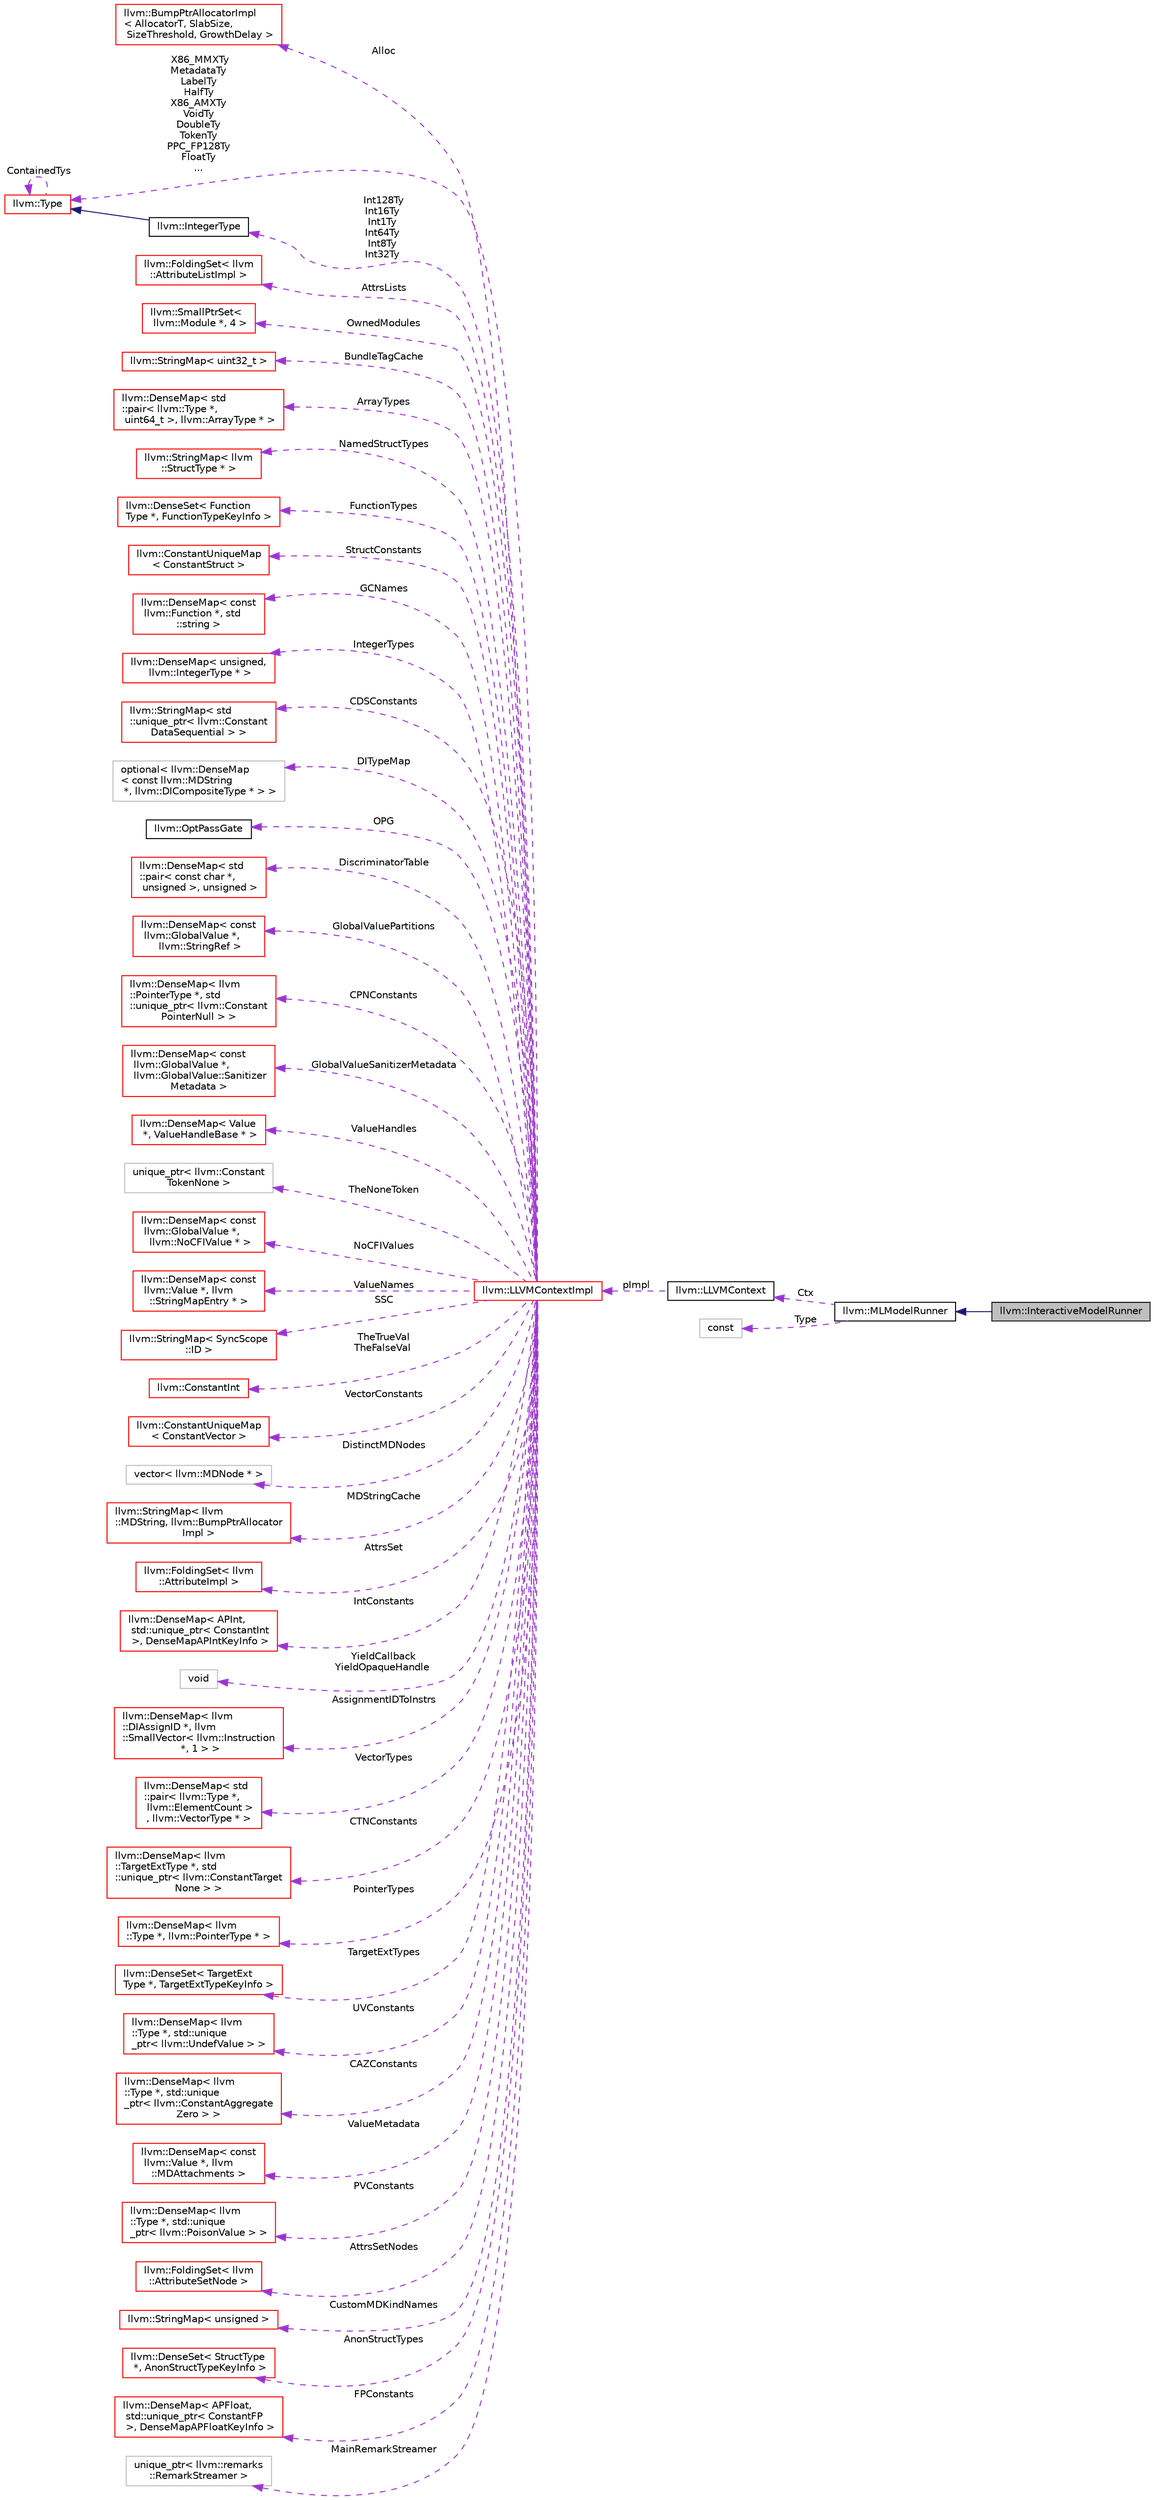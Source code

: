digraph "llvm::InteractiveModelRunner"
{
 // LATEX_PDF_SIZE
  bgcolor="transparent";
  edge [fontname="Helvetica",fontsize="10",labelfontname="Helvetica",labelfontsize="10"];
  node [fontname="Helvetica",fontsize="10",shape=record];
  rankdir="LR";
  Node1 [label="llvm::InteractiveModelRunner",height=0.2,width=0.4,color="black", fillcolor="grey75", style="filled", fontcolor="black",tooltip="A MLModelRunner that asks for advice from an external agent, or host."];
  Node2 -> Node1 [dir="back",color="midnightblue",fontsize="10",style="solid",fontname="Helvetica"];
  Node2 [label="llvm::MLModelRunner",height=0.2,width=0.4,color="black",URL="$classllvm_1_1MLModelRunner.html",tooltip="MLModelRunner interface: abstraction of a mechanism for evaluating a tensorflow \"saved model\"."];
  Node3 -> Node2 [dir="back",color="darkorchid3",fontsize="10",style="dashed",label=" Ctx" ,fontname="Helvetica"];
  Node3 [label="llvm::LLVMContext",height=0.2,width=0.4,color="black",URL="$classllvm_1_1LLVMContext.html",tooltip="This is an important class for using LLVM in a threaded context."];
  Node4 -> Node3 [dir="back",color="darkorchid3",fontsize="10",style="dashed",label=" pImpl" ,fontname="Helvetica"];
  Node4 [label="llvm::LLVMContextImpl",height=0.2,width=0.4,color="red",URL="$classllvm_1_1LLVMContextImpl.html",tooltip=" "];
  Node5 -> Node4 [dir="back",color="darkorchid3",fontsize="10",style="dashed",label=" Alloc" ,fontname="Helvetica"];
  Node5 [label="llvm::BumpPtrAllocatorImpl\l\< AllocatorT, SlabSize,\l SizeThreshold, GrowthDelay \>",height=0.2,width=0.4,color="red",URL="$classllvm_1_1BumpPtrAllocatorImpl.html",tooltip="Allocate memory in an ever growing pool, as if by bump-pointer."];
  Node13 -> Node4 [dir="back",color="darkorchid3",fontsize="10",style="dashed",label=" X86_MMXTy\nMetadataTy\nLabelTy\nHalfTy\nX86_AMXTy\nVoidTy\nDoubleTy\nTokenTy\nPPC_FP128Ty\nFloatTy\n..." ,fontname="Helvetica"];
  Node13 [label="llvm::Type",height=0.2,width=0.4,color="red",URL="$classllvm_1_1Type.html",tooltip="The instances of the Type class are immutable: once they are created, they are never changed."];
  Node13 -> Node13 [dir="back",color="darkorchid3",fontsize="10",style="dashed",label=" ContainedTys" ,fontname="Helvetica"];
  Node15 -> Node4 [dir="back",color="darkorchid3",fontsize="10",style="dashed",label=" AttrsLists" ,fontname="Helvetica"];
  Node15 [label="llvm::FoldingSet\< llvm\l::AttributeListImpl \>",height=0.2,width=0.4,color="red",URL="$classllvm_1_1FoldingSet.html",tooltip=" "];
  Node22 -> Node4 [dir="back",color="darkorchid3",fontsize="10",style="dashed",label=" OwnedModules" ,fontname="Helvetica"];
  Node22 [label="llvm::SmallPtrSet\<\l llvm::Module *, 4 \>",height=0.2,width=0.4,color="red",URL="$classllvm_1_1SmallPtrSet.html",tooltip=" "];
  Node29 -> Node4 [dir="back",color="darkorchid3",fontsize="10",style="dashed",label=" BundleTagCache" ,fontname="Helvetica"];
  Node29 [label="llvm::StringMap\< uint32_t \>",height=0.2,width=0.4,color="red",URL="$classllvm_1_1StringMap.html",tooltip=" "];
  Node34 -> Node4 [dir="back",color="darkorchid3",fontsize="10",style="dashed",label=" ArrayTypes" ,fontname="Helvetica"];
  Node34 [label="llvm::DenseMap\< std\l::pair\< llvm::Type *,\l uint64_t \>, llvm::ArrayType * \>",height=0.2,width=0.4,color="red",URL="$classllvm_1_1DenseMap.html",tooltip=" "];
  Node39 -> Node4 [dir="back",color="darkorchid3",fontsize="10",style="dashed",label=" NamedStructTypes" ,fontname="Helvetica"];
  Node39 [label="llvm::StringMap\< llvm\l::StructType * \>",height=0.2,width=0.4,color="red",URL="$classllvm_1_1StringMap.html",tooltip=" "];
  Node40 -> Node4 [dir="back",color="darkorchid3",fontsize="10",style="dashed",label=" FunctionTypes" ,fontname="Helvetica"];
  Node40 [label="llvm::DenseSet\< Function\lType *, FunctionTypeKeyInfo \>",height=0.2,width=0.4,color="red",URL="$classllvm_1_1DenseSet.html",tooltip=" "];
  Node45 -> Node4 [dir="back",color="darkorchid3",fontsize="10",style="dashed",label=" StructConstants" ,fontname="Helvetica"];
  Node45 [label="llvm::ConstantUniqueMap\l\< ConstantStruct \>",height=0.2,width=0.4,color="red",URL="$classllvm_1_1ConstantUniqueMap.html",tooltip=" "];
  Node47 -> Node4 [dir="back",color="darkorchid3",fontsize="10",style="dashed",label=" GCNames" ,fontname="Helvetica"];
  Node47 [label="llvm::DenseMap\< const\l llvm::Function *, std\l::string \>",height=0.2,width=0.4,color="red",URL="$classllvm_1_1DenseMap.html",tooltip=" "];
  Node49 -> Node4 [dir="back",color="darkorchid3",fontsize="10",style="dashed",label=" IntegerTypes" ,fontname="Helvetica"];
  Node49 [label="llvm::DenseMap\< unsigned,\l llvm::IntegerType * \>",height=0.2,width=0.4,color="red",URL="$classllvm_1_1DenseMap.html",tooltip=" "];
  Node51 -> Node4 [dir="back",color="darkorchid3",fontsize="10",style="dashed",label=" CDSConstants" ,fontname="Helvetica"];
  Node51 [label="llvm::StringMap\< std\l::unique_ptr\< llvm::Constant\lDataSequential \> \>",height=0.2,width=0.4,color="red",URL="$classllvm_1_1StringMap.html",tooltip=" "];
  Node52 -> Node4 [dir="back",color="darkorchid3",fontsize="10",style="dashed",label=" DITypeMap" ,fontname="Helvetica"];
  Node52 [label="optional\< llvm::DenseMap\l\< const llvm::MDString\l *, llvm::DICompositeType * \> \>",height=0.2,width=0.4,color="grey75",tooltip=" "];
  Node53 -> Node4 [dir="back",color="darkorchid3",fontsize="10",style="dashed",label=" OPG" ,fontname="Helvetica"];
  Node53 [label="llvm::OptPassGate",height=0.2,width=0.4,color="black",URL="$classllvm_1_1OptPassGate.html",tooltip="Extensions to this class implement mechanisms to disable passes and individual optimizations at compi..."];
  Node54 -> Node4 [dir="back",color="darkorchid3",fontsize="10",style="dashed",label=" DiscriminatorTable" ,fontname="Helvetica"];
  Node54 [label="llvm::DenseMap\< std\l::pair\< const char *,\l unsigned \>, unsigned \>",height=0.2,width=0.4,color="red",URL="$classllvm_1_1DenseMap.html",tooltip=" "];
  Node56 -> Node4 [dir="back",color="darkorchid3",fontsize="10",style="dashed",label=" GlobalValuePartitions" ,fontname="Helvetica"];
  Node56 [label="llvm::DenseMap\< const\l llvm::GlobalValue *,\l llvm::StringRef \>",height=0.2,width=0.4,color="red",URL="$classllvm_1_1DenseMap.html",tooltip=" "];
  Node58 -> Node4 [dir="back",color="darkorchid3",fontsize="10",style="dashed",label=" CPNConstants" ,fontname="Helvetica"];
  Node58 [label="llvm::DenseMap\< llvm\l::PointerType *, std\l::unique_ptr\< llvm::Constant\lPointerNull \> \>",height=0.2,width=0.4,color="red",URL="$classllvm_1_1DenseMap.html",tooltip=" "];
  Node60 -> Node4 [dir="back",color="darkorchid3",fontsize="10",style="dashed",label=" GlobalValueSanitizerMetadata" ,fontname="Helvetica"];
  Node60 [label="llvm::DenseMap\< const\l llvm::GlobalValue *,\l llvm::GlobalValue::Sanitizer\lMetadata \>",height=0.2,width=0.4,color="red",URL="$classllvm_1_1DenseMap.html",tooltip=" "];
  Node62 -> Node4 [dir="back",color="darkorchid3",fontsize="10",style="dashed",label=" ValueHandles" ,fontname="Helvetica"];
  Node62 [label="llvm::DenseMap\< Value\l *, ValueHandleBase * \>",height=0.2,width=0.4,color="red",URL="$classllvm_1_1DenseMap.html",tooltip=" "];
  Node64 -> Node4 [dir="back",color="darkorchid3",fontsize="10",style="dashed",label=" TheNoneToken" ,fontname="Helvetica"];
  Node64 [label="unique_ptr\< llvm::Constant\lTokenNone \>",height=0.2,width=0.4,color="grey75",tooltip=" "];
  Node65 -> Node4 [dir="back",color="darkorchid3",fontsize="10",style="dashed",label=" NoCFIValues" ,fontname="Helvetica"];
  Node65 [label="llvm::DenseMap\< const\l llvm::GlobalValue *,\l llvm::NoCFIValue * \>",height=0.2,width=0.4,color="red",URL="$classllvm_1_1DenseMap.html",tooltip=" "];
  Node67 -> Node4 [dir="back",color="darkorchid3",fontsize="10",style="dashed",label=" ValueNames" ,fontname="Helvetica"];
  Node67 [label="llvm::DenseMap\< const\l llvm::Value *, llvm\l::StringMapEntry * \>",height=0.2,width=0.4,color="red",URL="$classllvm_1_1DenseMap.html",tooltip=" "];
  Node69 -> Node4 [dir="back",color="darkorchid3",fontsize="10",style="dashed",label=" SSC" ,fontname="Helvetica"];
  Node69 [label="llvm::StringMap\< SyncScope\l::ID \>",height=0.2,width=0.4,color="red",URL="$classllvm_1_1StringMap.html",tooltip=" "];
  Node70 -> Node4 [dir="back",color="darkorchid3",fontsize="10",style="dashed",label=" TheTrueVal\nTheFalseVal" ,fontname="Helvetica"];
  Node70 [label="llvm::ConstantInt",height=0.2,width=0.4,color="red",URL="$classllvm_1_1ConstantInt.html",tooltip="This is the shared class of boolean and integer constants."];
  Node76 -> Node4 [dir="back",color="darkorchid3",fontsize="10",style="dashed",label=" VectorConstants" ,fontname="Helvetica"];
  Node76 [label="llvm::ConstantUniqueMap\l\< ConstantVector \>",height=0.2,width=0.4,color="red",URL="$classllvm_1_1ConstantUniqueMap.html",tooltip=" "];
  Node77 -> Node4 [dir="back",color="darkorchid3",fontsize="10",style="dashed",label=" DistinctMDNodes" ,fontname="Helvetica"];
  Node77 [label="vector\< llvm::MDNode * \>",height=0.2,width=0.4,color="grey75",tooltip=" "];
  Node78 -> Node4 [dir="back",color="darkorchid3",fontsize="10",style="dashed",label=" MDStringCache" ,fontname="Helvetica"];
  Node78 [label="llvm::StringMap\< llvm\l::MDString, llvm::BumpPtrAllocator\lImpl \>",height=0.2,width=0.4,color="red",URL="$classllvm_1_1StringMap.html",tooltip=" "];
  Node80 -> Node4 [dir="back",color="darkorchid3",fontsize="10",style="dashed",label=" AttrsSet" ,fontname="Helvetica"];
  Node80 [label="llvm::FoldingSet\< llvm\l::AttributeImpl \>",height=0.2,width=0.4,color="red",URL="$classllvm_1_1FoldingSet.html",tooltip=" "];
  Node82 -> Node4 [dir="back",color="darkorchid3",fontsize="10",style="dashed",label=" IntConstants" ,fontname="Helvetica"];
  Node82 [label="llvm::DenseMap\< APInt,\l std::unique_ptr\< ConstantInt\l \>, DenseMapAPIntKeyInfo \>",height=0.2,width=0.4,color="red",URL="$classllvm_1_1DenseMap.html",tooltip=" "];
  Node18 -> Node4 [dir="back",color="darkorchid3",fontsize="10",style="dashed",label=" YieldCallback\nYieldOpaqueHandle" ,fontname="Helvetica"];
  Node18 [label="void",height=0.2,width=0.4,color="grey75",tooltip=" "];
  Node84 -> Node4 [dir="back",color="darkorchid3",fontsize="10",style="dashed",label=" AssignmentIDToInstrs" ,fontname="Helvetica"];
  Node84 [label="llvm::DenseMap\< llvm\l::DIAssignID *, llvm\l::SmallVector\< llvm::Instruction\l *, 1 \> \>",height=0.2,width=0.4,color="red",URL="$classllvm_1_1DenseMap.html",tooltip=" "];
  Node86 -> Node4 [dir="back",color="darkorchid3",fontsize="10",style="dashed",label=" VectorTypes" ,fontname="Helvetica"];
  Node86 [label="llvm::DenseMap\< std\l::pair\< llvm::Type *,\l llvm::ElementCount \>\l, llvm::VectorType * \>",height=0.2,width=0.4,color="red",URL="$classllvm_1_1DenseMap.html",tooltip=" "];
  Node88 -> Node4 [dir="back",color="darkorchid3",fontsize="10",style="dashed",label=" CTNConstants" ,fontname="Helvetica"];
  Node88 [label="llvm::DenseMap\< llvm\l::TargetExtType *, std\l::unique_ptr\< llvm::ConstantTarget\lNone \> \>",height=0.2,width=0.4,color="red",URL="$classllvm_1_1DenseMap.html",tooltip=" "];
  Node90 -> Node4 [dir="back",color="darkorchid3",fontsize="10",style="dashed",label=" PointerTypes" ,fontname="Helvetica"];
  Node90 [label="llvm::DenseMap\< llvm\l::Type *, llvm::PointerType * \>",height=0.2,width=0.4,color="red",URL="$classllvm_1_1DenseMap.html",tooltip=" "];
  Node92 -> Node4 [dir="back",color="darkorchid3",fontsize="10",style="dashed",label=" TargetExtTypes" ,fontname="Helvetica"];
  Node92 [label="llvm::DenseSet\< TargetExt\lType *, TargetExtTypeKeyInfo \>",height=0.2,width=0.4,color="red",URL="$classllvm_1_1DenseSet.html",tooltip=" "];
  Node94 -> Node4 [dir="back",color="darkorchid3",fontsize="10",style="dashed",label=" Int128Ty\nInt16Ty\nInt1Ty\nInt64Ty\nInt8Ty\nInt32Ty" ,fontname="Helvetica"];
  Node94 [label="llvm::IntegerType",height=0.2,width=0.4,color="black",URL="$classllvm_1_1IntegerType.html",tooltip="Class to represent integer types."];
  Node13 -> Node94 [dir="back",color="midnightblue",fontsize="10",style="solid",fontname="Helvetica"];
  Node95 -> Node4 [dir="back",color="darkorchid3",fontsize="10",style="dashed",label=" UVConstants" ,fontname="Helvetica"];
  Node95 [label="llvm::DenseMap\< llvm\l::Type *, std::unique\l_ptr\< llvm::UndefValue \> \>",height=0.2,width=0.4,color="red",URL="$classllvm_1_1DenseMap.html",tooltip=" "];
  Node97 -> Node4 [dir="back",color="darkorchid3",fontsize="10",style="dashed",label=" CAZConstants" ,fontname="Helvetica"];
  Node97 [label="llvm::DenseMap\< llvm\l::Type *, std::unique\l_ptr\< llvm::ConstantAggregate\lZero \> \>",height=0.2,width=0.4,color="red",URL="$classllvm_1_1DenseMap.html",tooltip=" "];
  Node99 -> Node4 [dir="back",color="darkorchid3",fontsize="10",style="dashed",label=" ValueMetadata" ,fontname="Helvetica"];
  Node99 [label="llvm::DenseMap\< const\l llvm::Value *, llvm\l::MDAttachments \>",height=0.2,width=0.4,color="red",URL="$classllvm_1_1DenseMap.html",tooltip=" "];
  Node101 -> Node4 [dir="back",color="darkorchid3",fontsize="10",style="dashed",label=" PVConstants" ,fontname="Helvetica"];
  Node101 [label="llvm::DenseMap\< llvm\l::Type *, std::unique\l_ptr\< llvm::PoisonValue \> \>",height=0.2,width=0.4,color="red",URL="$classllvm_1_1DenseMap.html",tooltip=" "];
  Node103 -> Node4 [dir="back",color="darkorchid3",fontsize="10",style="dashed",label=" AttrsSetNodes" ,fontname="Helvetica"];
  Node103 [label="llvm::FoldingSet\< llvm\l::AttributeSetNode \>",height=0.2,width=0.4,color="red",URL="$classllvm_1_1FoldingSet.html",tooltip=" "];
  Node105 -> Node4 [dir="back",color="darkorchid3",fontsize="10",style="dashed",label=" CustomMDKindNames" ,fontname="Helvetica"];
  Node105 [label="llvm::StringMap\< unsigned \>",height=0.2,width=0.4,color="red",URL="$classllvm_1_1StringMap.html",tooltip=" "];
  Node106 -> Node4 [dir="back",color="darkorchid3",fontsize="10",style="dashed",label=" AnonStructTypes" ,fontname="Helvetica"];
  Node106 [label="llvm::DenseSet\< StructType\l *, AnonStructTypeKeyInfo \>",height=0.2,width=0.4,color="red",URL="$classllvm_1_1DenseSet.html",tooltip=" "];
  Node108 -> Node4 [dir="back",color="darkorchid3",fontsize="10",style="dashed",label=" FPConstants" ,fontname="Helvetica"];
  Node108 [label="llvm::DenseMap\< APFloat,\l std::unique_ptr\< ConstantFP\l \>, DenseMapAPFloatKeyInfo \>",height=0.2,width=0.4,color="red",URL="$classllvm_1_1DenseMap.html",tooltip=" "];
  Node110 -> Node4 [dir="back",color="darkorchid3",fontsize="10",style="dashed",label=" MainRemarkStreamer" ,fontname="Helvetica"];
  Node110 [label="unique_ptr\< llvm::remarks\l::RemarkStreamer \>",height=0.2,width=0.4,color="grey75",tooltip=" "];
  Node26 -> Node2 [dir="back",color="darkorchid3",fontsize="10",style="dashed",label=" Type" ,fontname="Helvetica"];
  Node26 [label="const",height=0.2,width=0.4,color="grey75",tooltip=" "];
}
